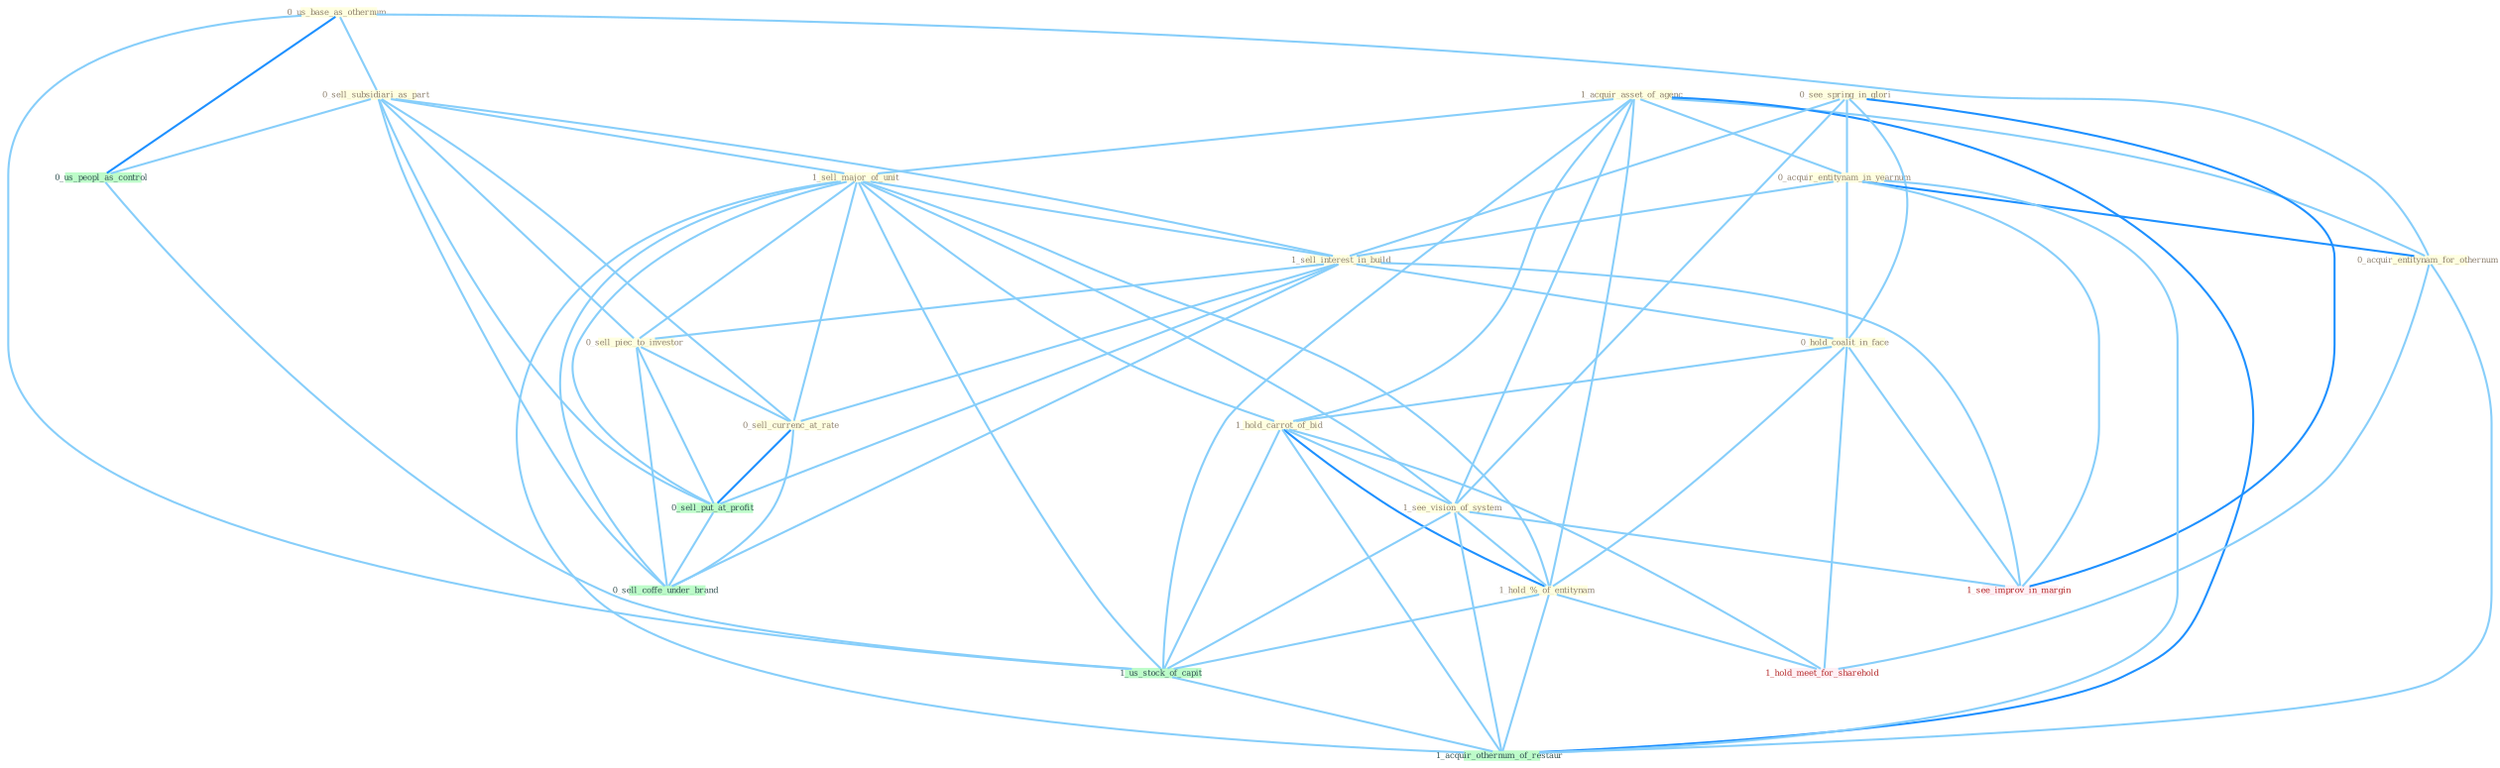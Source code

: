 Graph G{ 
    node
    [shape=polygon,style=filled,width=.5,height=.06,color="#BDFCC9",fixedsize=true,fontsize=4,
    fontcolor="#2f4f4f"];
    {node
    [color="#ffffe0", fontcolor="#8b7d6b"] "0_us_base_as_othernum " "1_acquir_asset_of_agenc " "0_see_spring_in_glori " "0_sell_subsidiari_as_part " "0_acquir_entitynam_in_yearnum " "1_sell_major_of_unit " "1_sell_interest_in_build " "0_hold_coalit_in_face " "1_hold_carrot_of_bid " "0_acquir_entitynam_for_othernum " "0_sell_piec_to_investor " "1_see_vision_of_system " "0_sell_currenc_at_rate " "1_hold_%_of_entitynam "}
{node [color="#fff0f5", fontcolor="#b22222"] "1_see_improv_in_margin " "1_hold_meet_for_sharehold "}
edge [color="#B0E2FF"];

	"0_us_base_as_othernum " -- "0_sell_subsidiari_as_part " [w="1", color="#87cefa" ];
	"0_us_base_as_othernum " -- "0_acquir_entitynam_for_othernum " [w="1", color="#87cefa" ];
	"0_us_base_as_othernum " -- "0_us_peopl_as_control " [w="2", color="#1e90ff" , len=0.8];
	"0_us_base_as_othernum " -- "1_us_stock_of_capit " [w="1", color="#87cefa" ];
	"1_acquir_asset_of_agenc " -- "0_acquir_entitynam_in_yearnum " [w="1", color="#87cefa" ];
	"1_acquir_asset_of_agenc " -- "1_sell_major_of_unit " [w="1", color="#87cefa" ];
	"1_acquir_asset_of_agenc " -- "1_hold_carrot_of_bid " [w="1", color="#87cefa" ];
	"1_acquir_asset_of_agenc " -- "0_acquir_entitynam_for_othernum " [w="1", color="#87cefa" ];
	"1_acquir_asset_of_agenc " -- "1_see_vision_of_system " [w="1", color="#87cefa" ];
	"1_acquir_asset_of_agenc " -- "1_hold_%_of_entitynam " [w="1", color="#87cefa" ];
	"1_acquir_asset_of_agenc " -- "1_us_stock_of_capit " [w="1", color="#87cefa" ];
	"1_acquir_asset_of_agenc " -- "1_acquir_othernum_of_restaur " [w="2", color="#1e90ff" , len=0.8];
	"0_see_spring_in_glori " -- "0_acquir_entitynam_in_yearnum " [w="1", color="#87cefa" ];
	"0_see_spring_in_glori " -- "1_sell_interest_in_build " [w="1", color="#87cefa" ];
	"0_see_spring_in_glori " -- "0_hold_coalit_in_face " [w="1", color="#87cefa" ];
	"0_see_spring_in_glori " -- "1_see_vision_of_system " [w="1", color="#87cefa" ];
	"0_see_spring_in_glori " -- "1_see_improv_in_margin " [w="2", color="#1e90ff" , len=0.8];
	"0_sell_subsidiari_as_part " -- "1_sell_major_of_unit " [w="1", color="#87cefa" ];
	"0_sell_subsidiari_as_part " -- "1_sell_interest_in_build " [w="1", color="#87cefa" ];
	"0_sell_subsidiari_as_part " -- "0_sell_piec_to_investor " [w="1", color="#87cefa" ];
	"0_sell_subsidiari_as_part " -- "0_sell_currenc_at_rate " [w="1", color="#87cefa" ];
	"0_sell_subsidiari_as_part " -- "0_us_peopl_as_control " [w="1", color="#87cefa" ];
	"0_sell_subsidiari_as_part " -- "0_sell_put_at_profit " [w="1", color="#87cefa" ];
	"0_sell_subsidiari_as_part " -- "0_sell_coffe_under_brand " [w="1", color="#87cefa" ];
	"0_acquir_entitynam_in_yearnum " -- "1_sell_interest_in_build " [w="1", color="#87cefa" ];
	"0_acquir_entitynam_in_yearnum " -- "0_hold_coalit_in_face " [w="1", color="#87cefa" ];
	"0_acquir_entitynam_in_yearnum " -- "0_acquir_entitynam_for_othernum " [w="2", color="#1e90ff" , len=0.8];
	"0_acquir_entitynam_in_yearnum " -- "1_see_improv_in_margin " [w="1", color="#87cefa" ];
	"0_acquir_entitynam_in_yearnum " -- "1_acquir_othernum_of_restaur " [w="1", color="#87cefa" ];
	"1_sell_major_of_unit " -- "1_sell_interest_in_build " [w="1", color="#87cefa" ];
	"1_sell_major_of_unit " -- "1_hold_carrot_of_bid " [w="1", color="#87cefa" ];
	"1_sell_major_of_unit " -- "0_sell_piec_to_investor " [w="1", color="#87cefa" ];
	"1_sell_major_of_unit " -- "1_see_vision_of_system " [w="1", color="#87cefa" ];
	"1_sell_major_of_unit " -- "0_sell_currenc_at_rate " [w="1", color="#87cefa" ];
	"1_sell_major_of_unit " -- "1_hold_%_of_entitynam " [w="1", color="#87cefa" ];
	"1_sell_major_of_unit " -- "0_sell_put_at_profit " [w="1", color="#87cefa" ];
	"1_sell_major_of_unit " -- "1_us_stock_of_capit " [w="1", color="#87cefa" ];
	"1_sell_major_of_unit " -- "0_sell_coffe_under_brand " [w="1", color="#87cefa" ];
	"1_sell_major_of_unit " -- "1_acquir_othernum_of_restaur " [w="1", color="#87cefa" ];
	"1_sell_interest_in_build " -- "0_hold_coalit_in_face " [w="1", color="#87cefa" ];
	"1_sell_interest_in_build " -- "0_sell_piec_to_investor " [w="1", color="#87cefa" ];
	"1_sell_interest_in_build " -- "0_sell_currenc_at_rate " [w="1", color="#87cefa" ];
	"1_sell_interest_in_build " -- "0_sell_put_at_profit " [w="1", color="#87cefa" ];
	"1_sell_interest_in_build " -- "1_see_improv_in_margin " [w="1", color="#87cefa" ];
	"1_sell_interest_in_build " -- "0_sell_coffe_under_brand " [w="1", color="#87cefa" ];
	"0_hold_coalit_in_face " -- "1_hold_carrot_of_bid " [w="1", color="#87cefa" ];
	"0_hold_coalit_in_face " -- "1_hold_%_of_entitynam " [w="1", color="#87cefa" ];
	"0_hold_coalit_in_face " -- "1_see_improv_in_margin " [w="1", color="#87cefa" ];
	"0_hold_coalit_in_face " -- "1_hold_meet_for_sharehold " [w="1", color="#87cefa" ];
	"1_hold_carrot_of_bid " -- "1_see_vision_of_system " [w="1", color="#87cefa" ];
	"1_hold_carrot_of_bid " -- "1_hold_%_of_entitynam " [w="2", color="#1e90ff" , len=0.8];
	"1_hold_carrot_of_bid " -- "1_us_stock_of_capit " [w="1", color="#87cefa" ];
	"1_hold_carrot_of_bid " -- "1_hold_meet_for_sharehold " [w="1", color="#87cefa" ];
	"1_hold_carrot_of_bid " -- "1_acquir_othernum_of_restaur " [w="1", color="#87cefa" ];
	"0_acquir_entitynam_for_othernum " -- "1_hold_meet_for_sharehold " [w="1", color="#87cefa" ];
	"0_acquir_entitynam_for_othernum " -- "1_acquir_othernum_of_restaur " [w="1", color="#87cefa" ];
	"0_sell_piec_to_investor " -- "0_sell_currenc_at_rate " [w="1", color="#87cefa" ];
	"0_sell_piec_to_investor " -- "0_sell_put_at_profit " [w="1", color="#87cefa" ];
	"0_sell_piec_to_investor " -- "0_sell_coffe_under_brand " [w="1", color="#87cefa" ];
	"1_see_vision_of_system " -- "1_hold_%_of_entitynam " [w="1", color="#87cefa" ];
	"1_see_vision_of_system " -- "1_us_stock_of_capit " [w="1", color="#87cefa" ];
	"1_see_vision_of_system " -- "1_see_improv_in_margin " [w="1", color="#87cefa" ];
	"1_see_vision_of_system " -- "1_acquir_othernum_of_restaur " [w="1", color="#87cefa" ];
	"0_sell_currenc_at_rate " -- "0_sell_put_at_profit " [w="2", color="#1e90ff" , len=0.8];
	"0_sell_currenc_at_rate " -- "0_sell_coffe_under_brand " [w="1", color="#87cefa" ];
	"1_hold_%_of_entitynam " -- "1_us_stock_of_capit " [w="1", color="#87cefa" ];
	"1_hold_%_of_entitynam " -- "1_hold_meet_for_sharehold " [w="1", color="#87cefa" ];
	"1_hold_%_of_entitynam " -- "1_acquir_othernum_of_restaur " [w="1", color="#87cefa" ];
	"0_us_peopl_as_control " -- "1_us_stock_of_capit " [w="1", color="#87cefa" ];
	"0_sell_put_at_profit " -- "0_sell_coffe_under_brand " [w="1", color="#87cefa" ];
	"1_us_stock_of_capit " -- "1_acquir_othernum_of_restaur " [w="1", color="#87cefa" ];
}